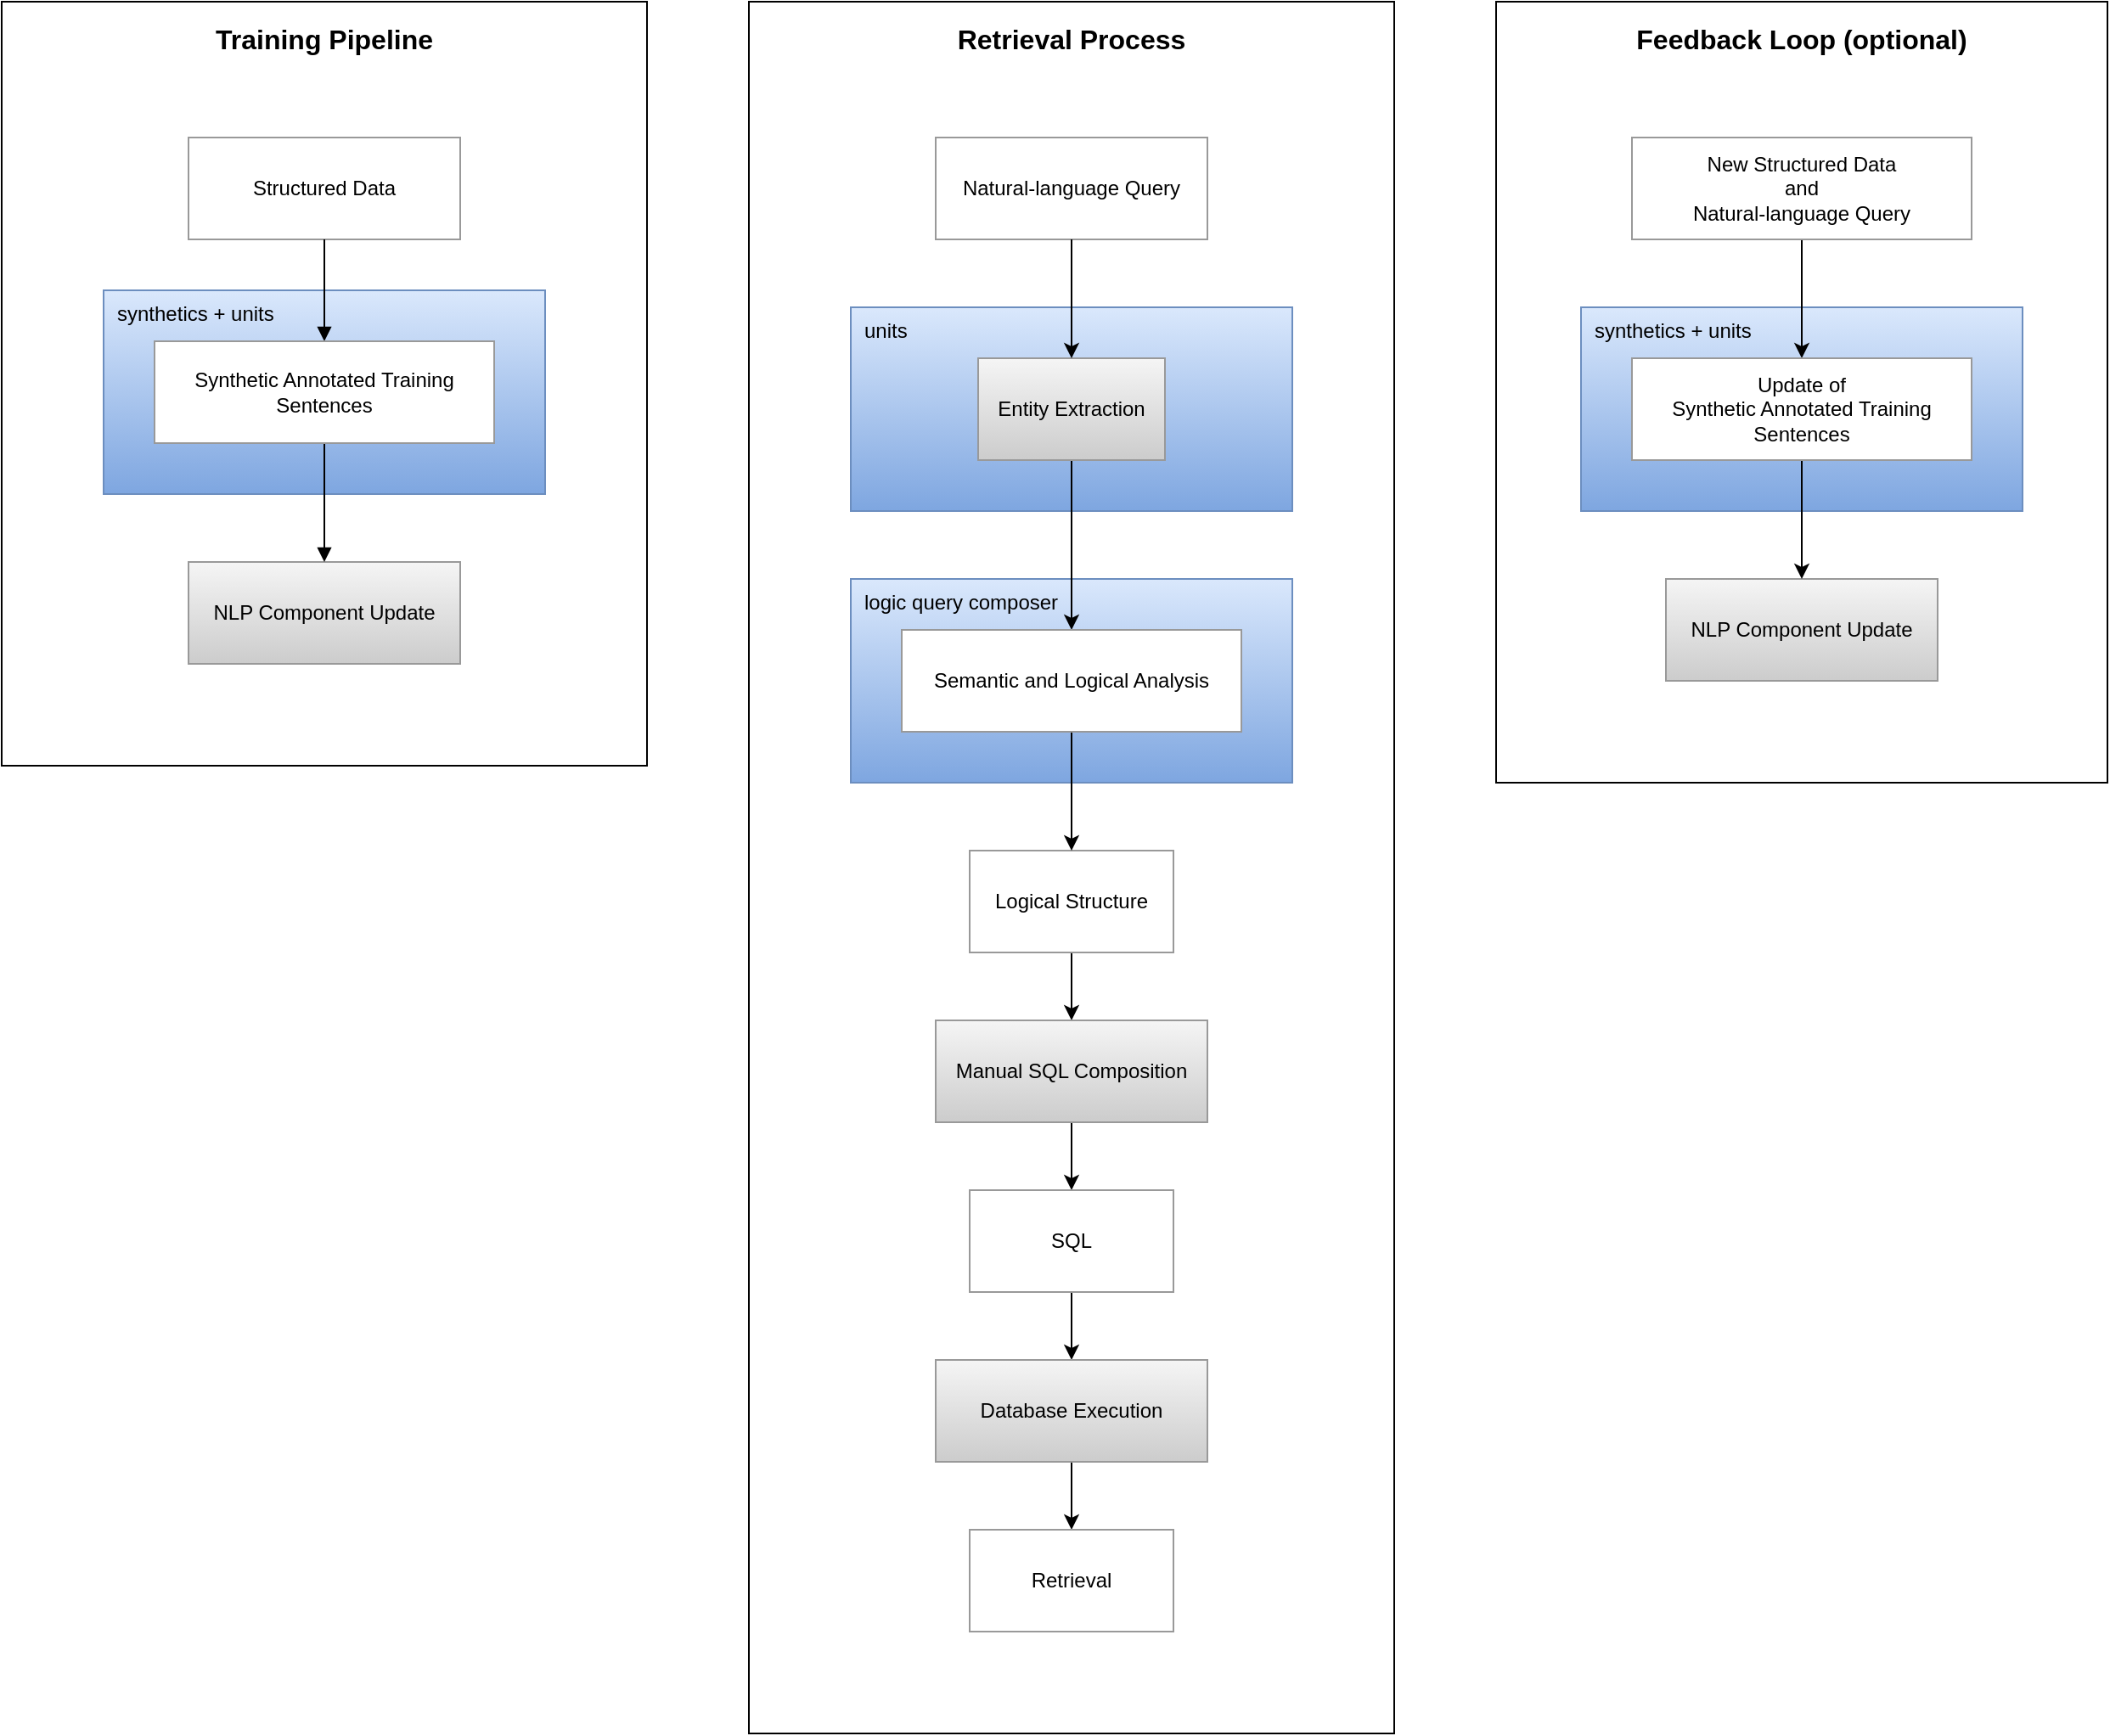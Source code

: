 <mxfile version="28.2.0">
  <diagram name="Seite-1" id="W8E7Fu8FmdDjgyTMKueG">
    <mxGraphModel dx="3412" dy="2272" grid="1" gridSize="10" guides="1" tooltips="1" connect="1" arrows="1" fold="1" page="1" pageScale="1" pageWidth="827" pageHeight="1169" math="0" shadow="0">
      <root>
        <mxCell id="0" />
        <mxCell id="1" parent="0" />
        <mxCell id="DQWL6Y3L35b5UZnqnHU8-3" value="&lt;div&gt;Feedback Loop (optional)&lt;/div&gt;" style="rounded=0;whiteSpace=wrap;html=1;verticalAlign=top;fontSize=16;fontStyle=1;gradientColor=none;fillColor=default;spacingTop=6;" vertex="1" parent="1">
          <mxGeometry x="1030" y="320" width="360" height="460" as="geometry" />
        </mxCell>
        <mxCell id="DQWL6Y3L35b5UZnqnHU8-1" value="Retrieval Process" style="rounded=0;whiteSpace=wrap;html=1;verticalAlign=top;fontSize=16;fontStyle=1;fillColor=default;spacingTop=6;" vertex="1" parent="1">
          <mxGeometry x="590" y="320" width="380" height="1020" as="geometry" />
        </mxCell>
        <mxCell id="DQWL6Y3L35b5UZnqnHU8-2" value="Training Pipeline" style="rounded=0;whiteSpace=wrap;html=1;verticalAlign=top;fontSize=16;fontStyle=1;fillColor=default;spacingTop=6;labelBackgroundColor=none;" vertex="1" parent="1">
          <mxGeometry x="150" y="320" width="380" height="450" as="geometry" />
        </mxCell>
        <mxCell id="DQWL6Y3L35b5UZnqnHU8-33" value="logic query composer" style="whiteSpace=wrap;strokeWidth=1;fillColor=#dae8fc;gradientColor=#7ea6e0;strokeColor=#6c8ebf;verticalAlign=top;align=left;spacingLeft=6;" vertex="1" parent="1">
          <mxGeometry x="650" y="660" width="260" height="120" as="geometry" />
        </mxCell>
        <mxCell id="DQWL6Y3L35b5UZnqnHU8-61" style="edgeStyle=orthogonalEdgeStyle;rounded=0;orthogonalLoop=1;jettySize=auto;html=1;entryX=0.5;entryY=0;entryDx=0;entryDy=0;fontFamily=Helvetica;fontSize=12;fontColor=default;" edge="1" parent="1" source="DQWL6Y3L35b5UZnqnHU8-36" target="DQWL6Y3L35b5UZnqnHU8-37">
          <mxGeometry relative="1" as="geometry" />
        </mxCell>
        <mxCell id="DQWL6Y3L35b5UZnqnHU8-36" value="Logical Structure" style="whiteSpace=wrap;strokeWidth=1;strokeColor=#999999;" vertex="1" parent="1">
          <mxGeometry x="720" y="820" width="120" height="60" as="geometry" />
        </mxCell>
        <mxCell id="DQWL6Y3L35b5UZnqnHU8-62" style="edgeStyle=orthogonalEdgeStyle;rounded=0;orthogonalLoop=1;jettySize=auto;html=1;fontFamily=Helvetica;fontSize=12;fontColor=default;" edge="1" parent="1" source="DQWL6Y3L35b5UZnqnHU8-37" target="DQWL6Y3L35b5UZnqnHU8-38">
          <mxGeometry relative="1" as="geometry" />
        </mxCell>
        <mxCell id="DQWL6Y3L35b5UZnqnHU8-37" value="Manual SQL Composition" style="whiteSpace=wrap;strokeWidth=1;fillColor=#f5f5f5;gradientColor=#CCCCCC;strokeColor=#999999;" vertex="1" parent="1">
          <mxGeometry x="700" y="920" width="160" height="60" as="geometry" />
        </mxCell>
        <mxCell id="DQWL6Y3L35b5UZnqnHU8-63" style="edgeStyle=orthogonalEdgeStyle;rounded=0;orthogonalLoop=1;jettySize=auto;html=1;fontFamily=Helvetica;fontSize=12;fontColor=default;" edge="1" parent="1" source="DQWL6Y3L35b5UZnqnHU8-38" target="DQWL6Y3L35b5UZnqnHU8-39">
          <mxGeometry relative="1" as="geometry" />
        </mxCell>
        <mxCell id="DQWL6Y3L35b5UZnqnHU8-38" value="SQL" style="whiteSpace=wrap;strokeWidth=1;strokeColor=#999999;" vertex="1" parent="1">
          <mxGeometry x="720" y="1020" width="120" height="60" as="geometry" />
        </mxCell>
        <mxCell id="DQWL6Y3L35b5UZnqnHU8-64" style="edgeStyle=orthogonalEdgeStyle;rounded=0;orthogonalLoop=1;jettySize=auto;html=1;fontFamily=Helvetica;fontSize=12;fontColor=default;" edge="1" parent="1" source="DQWL6Y3L35b5UZnqnHU8-39" target="DQWL6Y3L35b5UZnqnHU8-40">
          <mxGeometry relative="1" as="geometry" />
        </mxCell>
        <mxCell id="DQWL6Y3L35b5UZnqnHU8-39" value="Database Execution" style="whiteSpace=wrap;strokeWidth=1;fillColor=#f5f5f5;gradientColor=#CCCCCC;strokeColor=#999999;glass=0;shadow=0;rounded=0;" vertex="1" parent="1">
          <mxGeometry x="700" y="1120" width="160" height="60" as="geometry" />
        </mxCell>
        <mxCell id="DQWL6Y3L35b5UZnqnHU8-41" value="units" style="whiteSpace=wrap;strokeWidth=1;fillColor=#dae8fc;gradientColor=#7ea6e0;strokeColor=#6c8ebf;verticalAlign=top;align=left;spacingLeft=6;" vertex="1" parent="1">
          <mxGeometry x="650" y="500" width="260" height="120" as="geometry" />
        </mxCell>
        <mxCell id="DQWL6Y3L35b5UZnqnHU8-40" value="Retrieval" style="whiteSpace=wrap;strokeWidth=1;strokeColor=#999999;" vertex="1" parent="1">
          <mxGeometry x="720" y="1220" width="120" height="60" as="geometry" />
        </mxCell>
        <mxCell id="DQWL6Y3L35b5UZnqnHU8-51" value="synthetics + units" style="whiteSpace=wrap;strokeWidth=1;fillColor=#dae8fc;gradientColor=#7ea6e0;strokeColor=#6c8ebf;verticalAlign=top;align=left;spacingLeft=6;" vertex="1" parent="1">
          <mxGeometry x="1080" y="500" width="260" height="120" as="geometry" />
        </mxCell>
        <mxCell id="DQWL6Y3L35b5UZnqnHU8-66" style="edgeStyle=orthogonalEdgeStyle;rounded=0;orthogonalLoop=1;jettySize=auto;html=1;fontFamily=Helvetica;fontSize=12;fontColor=default;" edge="1" parent="1" source="DQWL6Y3L35b5UZnqnHU8-52" target="DQWL6Y3L35b5UZnqnHU8-50">
          <mxGeometry relative="1" as="geometry" />
        </mxCell>
        <mxCell id="DQWL6Y3L35b5UZnqnHU8-52" value="New Structured Data&#xa;and&#xa;Natural-language Query" style="whiteSpace=wrap;strokeWidth=1;strokeColor=#999999;" vertex="1" parent="1">
          <mxGeometry x="1110" y="400" width="200" height="60" as="geometry" />
        </mxCell>
        <mxCell id="DQWL6Y3L35b5UZnqnHU8-53" value="NLP Component Update" style="whiteSpace=wrap;strokeWidth=1;fillColor=#f5f5f5;gradientColor=#CCCCCC;strokeColor=#999999;" vertex="1" parent="1">
          <mxGeometry x="1130" y="660" width="160" height="60" as="geometry" />
        </mxCell>
        <mxCell id="DQWL6Y3L35b5UZnqnHU8-59" style="edgeStyle=orthogonalEdgeStyle;rounded=0;orthogonalLoop=1;jettySize=auto;html=1;fontFamily=Helvetica;fontSize=12;fontColor=default;" edge="1" parent="1" source="DQWL6Y3L35b5UZnqnHU8-35" target="DQWL6Y3L35b5UZnqnHU8-32">
          <mxGeometry relative="1" as="geometry" />
        </mxCell>
        <mxCell id="DQWL6Y3L35b5UZnqnHU8-35" value="Entity Extraction" style="whiteSpace=wrap;strokeWidth=1;fillColor=#f5f5f5;gradientColor=#CCCCCC;strokeColor=#999999;gradientDirection=south;" vertex="1" parent="1">
          <mxGeometry x="725" y="530" width="110" height="60" as="geometry" />
        </mxCell>
        <mxCell id="DQWL6Y3L35b5UZnqnHU8-70" style="edgeStyle=orthogonalEdgeStyle;rounded=0;orthogonalLoop=1;jettySize=auto;html=1;fontFamily=Helvetica;fontSize=12;fontColor=default;" edge="1" parent="1" source="DQWL6Y3L35b5UZnqnHU8-50" target="DQWL6Y3L35b5UZnqnHU8-53">
          <mxGeometry relative="1" as="geometry" />
        </mxCell>
        <mxCell id="DQWL6Y3L35b5UZnqnHU8-50" value="Update of&#xa;Synthetic Annotated Training&#xa;Sentences" style="whiteSpace=wrap;strokeWidth=1;strokeColor=#999999;" vertex="1" parent="1">
          <mxGeometry x="1110" y="530" width="200" height="60" as="geometry" />
        </mxCell>
        <mxCell id="DQWL6Y3L35b5UZnqnHU8-7" value="Structured Data" style="whiteSpace=wrap;strokeWidth=1;strokeColor=#999999;" vertex="1" parent="1">
          <mxGeometry x="260" y="400" width="160" height="60" as="geometry" />
        </mxCell>
        <mxCell id="DQWL6Y3L35b5UZnqnHU8-8" value="NLP Component Update" style="whiteSpace=wrap;strokeWidth=1;fillColor=#f5f5f5;gradientColor=#CCCCCC;strokeColor=#999999;" vertex="1" parent="1">
          <mxGeometry x="260" y="650" width="160" height="60" as="geometry" />
        </mxCell>
        <mxCell id="DQWL6Y3L35b5UZnqnHU8-6" value="synthetics + units" style="whiteSpace=wrap;strokeWidth=1;fillColor=#dae8fc;gradientColor=#7ea6e0;strokeColor=#6c8ebf;verticalAlign=top;align=left;spacingLeft=6;" vertex="1" parent="1">
          <mxGeometry x="210" y="490" width="260" height="120" as="geometry" />
        </mxCell>
        <mxCell id="DQWL6Y3L35b5UZnqnHU8-9" value="" style="curved=1;startArrow=none;endArrow=block;exitX=0.5;exitY=1;entryX=0.5;entryY=0;rounded=0;exitDx=0;exitDy=0;entryDx=0;entryDy=0;" edge="1" parent="1" source="DQWL6Y3L35b5UZnqnHU8-7" target="DQWL6Y3L35b5UZnqnHU8-5">
          <mxGeometry relative="1" as="geometry">
            <Array as="points" />
          </mxGeometry>
        </mxCell>
        <mxCell id="DQWL6Y3L35b5UZnqnHU8-10" value="" style="curved=1;startArrow=none;endArrow=block;exitX=0.5;exitY=1;entryX=0.5;entryY=0;rounded=0;entryDx=0;entryDy=0;exitDx=0;exitDy=0;" edge="1" parent="1" source="DQWL6Y3L35b5UZnqnHU8-5" target="DQWL6Y3L35b5UZnqnHU8-8">
          <mxGeometry relative="1" as="geometry">
            <Array as="points" />
          </mxGeometry>
        </mxCell>
        <mxCell id="DQWL6Y3L35b5UZnqnHU8-5" value="Synthetic Annotated Training Sentences" style="whiteSpace=wrap;strokeWidth=1;strokeColor=#999999;" vertex="1" parent="1">
          <mxGeometry x="240" y="520" width="200" height="60" as="geometry" />
        </mxCell>
        <mxCell id="DQWL6Y3L35b5UZnqnHU8-60" style="edgeStyle=orthogonalEdgeStyle;rounded=0;orthogonalLoop=1;jettySize=auto;html=1;fontFamily=Helvetica;fontSize=12;fontColor=default;" edge="1" parent="1" source="DQWL6Y3L35b5UZnqnHU8-32" target="DQWL6Y3L35b5UZnqnHU8-36">
          <mxGeometry relative="1" as="geometry" />
        </mxCell>
        <mxCell id="DQWL6Y3L35b5UZnqnHU8-32" value="Semantic and Logical Analysis" style="whiteSpace=wrap;strokeWidth=1;strokeColor=#999999;" vertex="1" parent="1">
          <mxGeometry x="680" y="690" width="200" height="60" as="geometry" />
        </mxCell>
        <mxCell id="DQWL6Y3L35b5UZnqnHU8-34" value="Natural-language Query" style="whiteSpace=wrap;strokeWidth=1;glass=0;strokeColor=#999999;" vertex="1" parent="1">
          <mxGeometry x="700" y="400" width="160" height="60" as="geometry" />
        </mxCell>
        <mxCell id="DQWL6Y3L35b5UZnqnHU8-58" style="edgeStyle=orthogonalEdgeStyle;rounded=0;orthogonalLoop=1;jettySize=auto;html=1;entryX=0.5;entryY=0;entryDx=0;entryDy=0;fontFamily=Helvetica;fontSize=12;fontColor=default;" edge="1" parent="1" source="DQWL6Y3L35b5UZnqnHU8-34" target="DQWL6Y3L35b5UZnqnHU8-35">
          <mxGeometry relative="1" as="geometry" />
        </mxCell>
      </root>
    </mxGraphModel>
  </diagram>
</mxfile>
